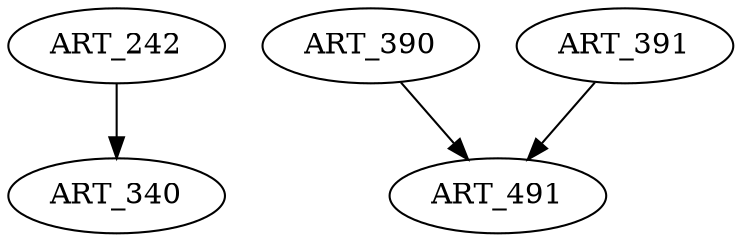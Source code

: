 digraph G {
    edge [color=black];
    ART_242 -> ART_340;
    edge [color=black];
    ART_390 -> ART_491;
    ART_391 -> ART_491;
}
